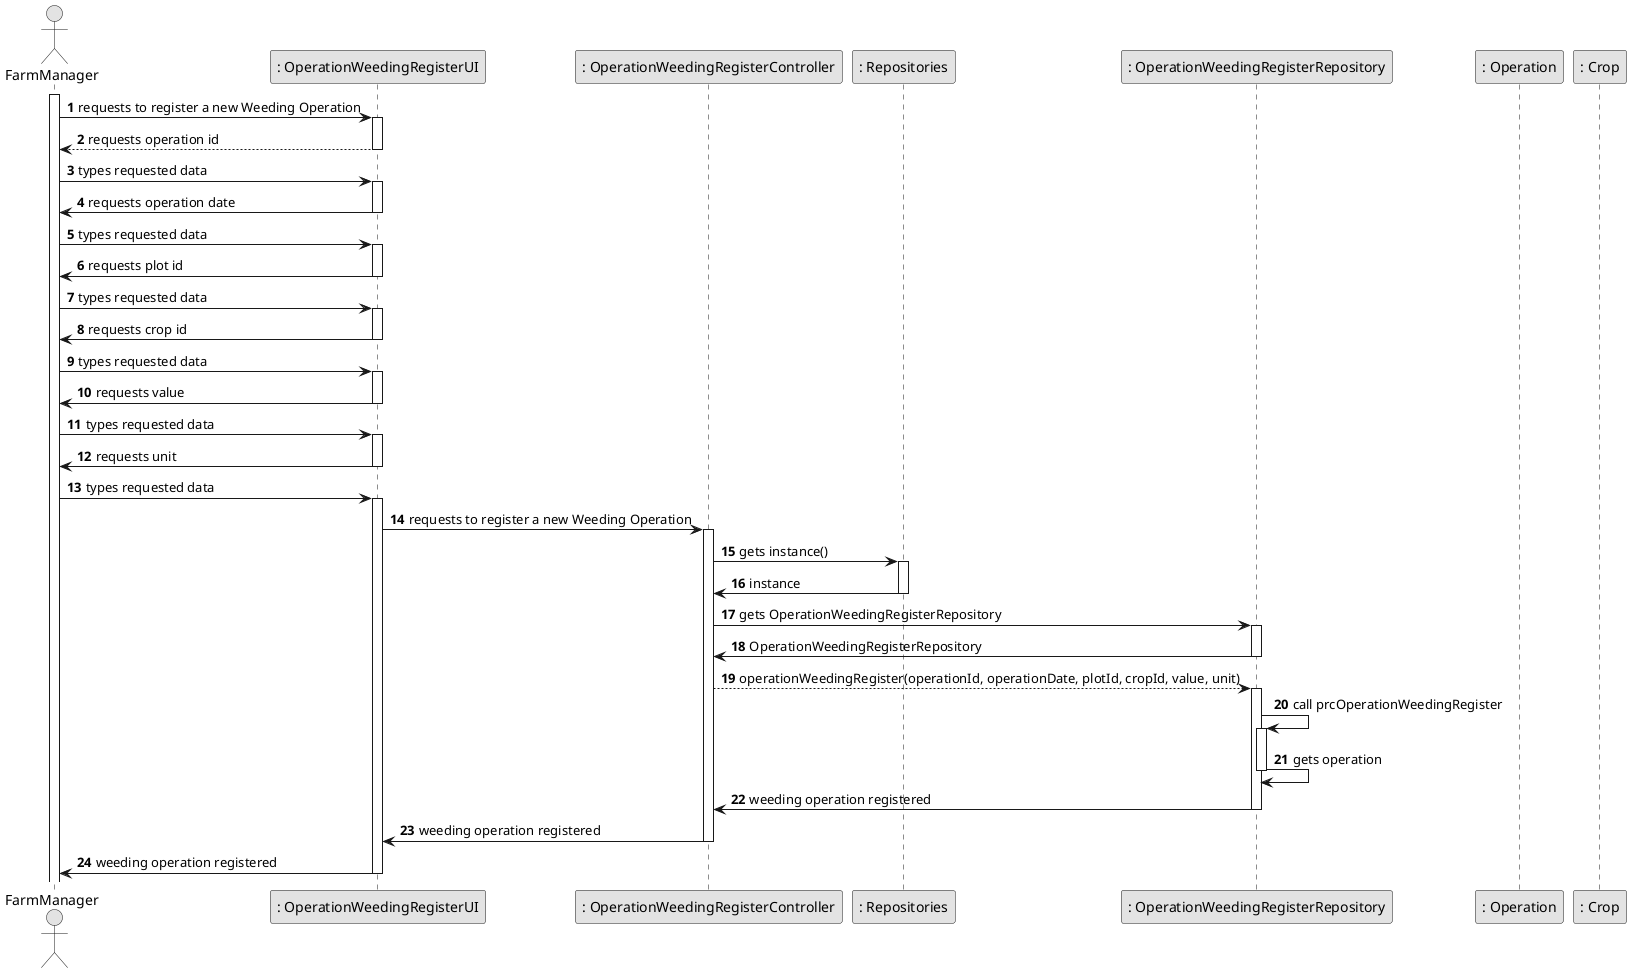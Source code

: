 @startuml
skinparam monochrome true
skinparam packageStyle rectangle
skinparam shadowing false

autonumber

'hide footbox
actor "FarmManager" as manager
participant ": OperationWeedingRegisterUI" as UI
participant ": OperationWeedingRegisterController" as Controller
participant ": Repositories" as Repositories
participant ": OperationWeedingRegisterRepository" as Repository
participant ": Operation" as operation
participant ": Crop" as crop

activate manager
manager -> UI :  requests to register a new Weeding Operation
activate UI

UI --> manager : requests operation id
deactivate UI

manager -> UI : types requested data
activate UI

UI -> manager : requests operation date
deactivate UI

manager -> UI : types requested data
activate UI

UI -> manager : requests plot id
deactivate UI

manager -> UI : types requested data
activate UI

UI -> manager : requests crop id
deactivate UI

manager -> UI : types requested data
activate UI

UI -> manager : requests value
deactivate UI

manager -> UI : types requested data
activate UI

UI -> manager : requests unit
deactivate UI

manager -> UI : types requested data
activate UI

UI -> Controller : requests to register a new Weeding Operation
activate Controller

Controller -> Repositories : gets instance()
activate Repositories

Repositories -> Controller : instance
deactivate Repositories

Controller -> Repository : gets OperationWeedingRegisterRepository
activate Repository

Repository -> Controller : OperationWeedingRegisterRepository
deactivate Repository

Controller --> Repository : operationWeedingRegister(operationId, operationDate, plotId, cropId, value, unit)
activate Repository

Repository -> Repository : call prcOperationWeedingRegister
activate Repository

Repository -> Repository : gets operation
deactivate Repository

Repository -> Controller : weeding operation registered
deactivate Repository

Controller -> UI : weeding operation registered
deactivate Controller

UI -> manager : weeding operation registered
deactivate UI

@enduml